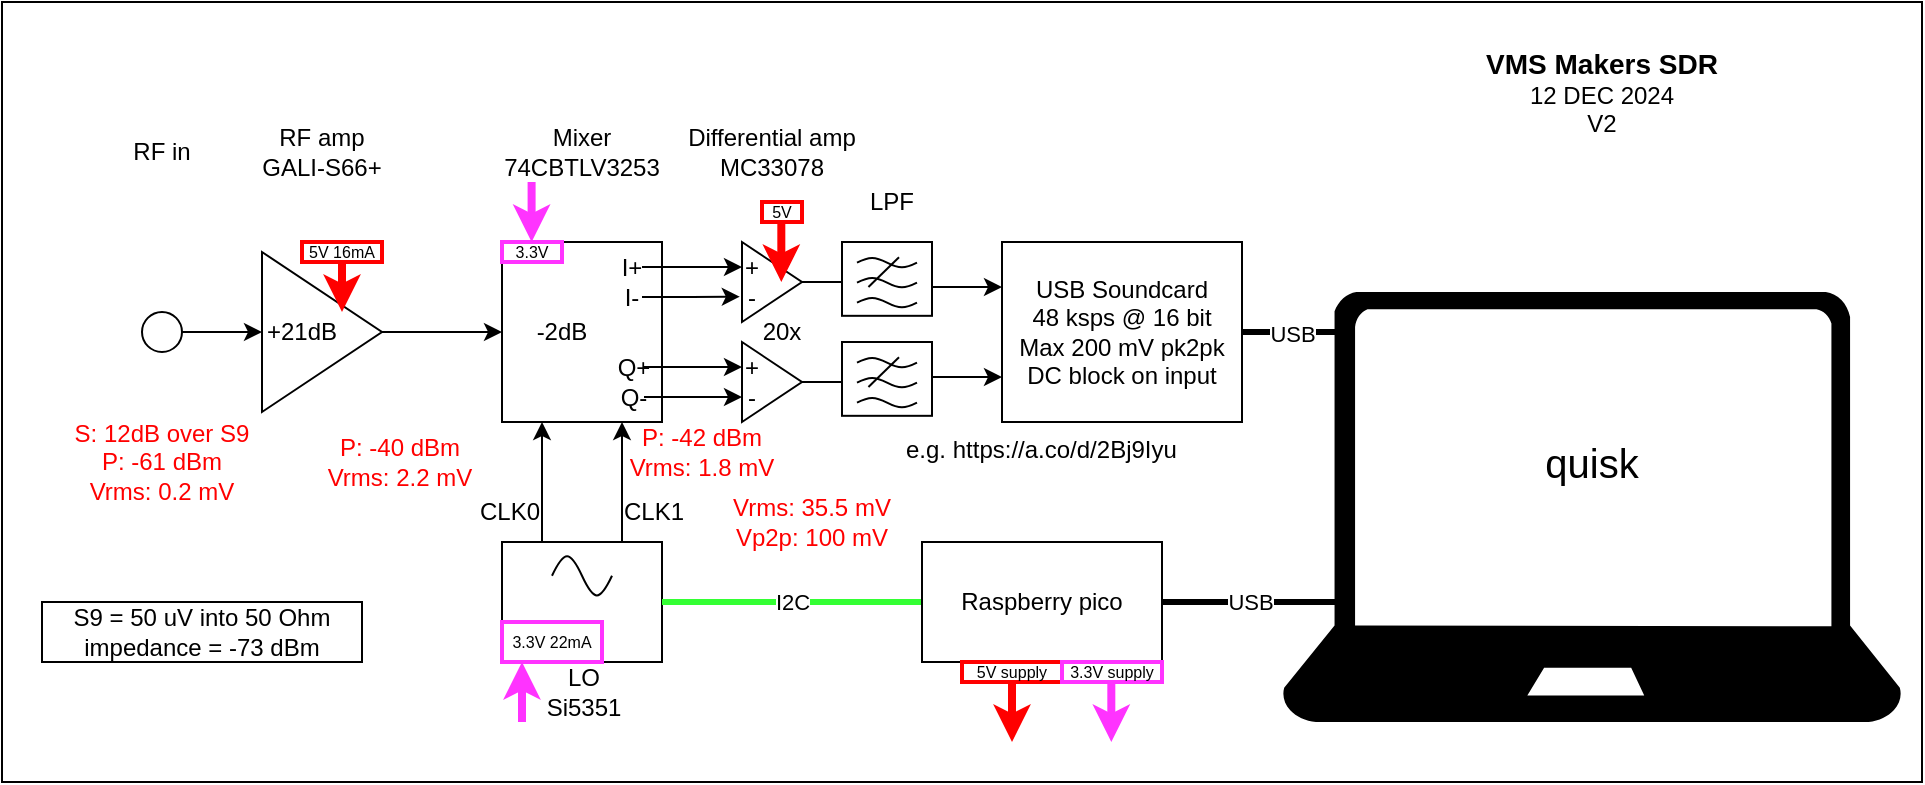 <mxfile version="25.0.1">
  <diagram name="Page-1" id="exrSRZbyWCuLeWy5kGIF">
    <mxGraphModel dx="819" dy="435" grid="1" gridSize="10" guides="1" tooltips="1" connect="1" arrows="1" fold="1" page="1" pageScale="1" pageWidth="1654" pageHeight="2336" math="0" shadow="0">
      <root>
        <mxCell id="0" />
        <mxCell id="1" parent="0" />
        <mxCell id="J2kzF_bCszdrZw01qx1C-28" value="" style="rounded=0;whiteSpace=wrap;html=1;" parent="1" vertex="1">
          <mxGeometry x="340" y="220" width="960" height="390" as="geometry" />
        </mxCell>
        <mxCell id="pN_VlRZfiD1Of6Uu_VtF-1" value="USB Soundcard&lt;div&gt;48 ksps @&amp;nbsp;&lt;span style=&quot;background-color: initial;&quot;&gt;16 bit&lt;/span&gt;&lt;/div&gt;&lt;div&gt;Max 200 mV pk2pk&lt;/div&gt;&lt;div&gt;DC block on input&lt;/div&gt;" style="rounded=0;whiteSpace=wrap;html=1;" parent="1" vertex="1">
          <mxGeometry x="840" y="340" width="120" height="90" as="geometry" />
        </mxCell>
        <mxCell id="pN_VlRZfiD1Of6Uu_VtF-2" value="e.g. https://a.co/d/2Bj9Iyu" style="text;whiteSpace=wrap;" parent="1" vertex="1">
          <mxGeometry x="790" y="430" width="150" height="30" as="geometry" />
        </mxCell>
        <mxCell id="pN_VlRZfiD1Of6Uu_VtF-11" style="edgeStyle=orthogonalEdgeStyle;rounded=0;orthogonalLoop=1;jettySize=auto;html=1;exitX=1;exitY=0.5;exitDx=0;exitDy=0;entryX=0;entryY=0.25;entryDx=0;entryDy=0;" parent="1" source="pN_VlRZfiD1Of6Uu_VtF-9" target="pN_VlRZfiD1Of6Uu_VtF-1" edge="1">
          <mxGeometry relative="1" as="geometry">
            <mxPoint x="800" y="362.5" as="targetPoint" />
            <Array as="points">
              <mxPoint x="770" y="360" />
              <mxPoint x="770" y="362" />
            </Array>
          </mxGeometry>
        </mxCell>
        <mxCell id="pN_VlRZfiD1Of6Uu_VtF-9" value="" style="triangle;whiteSpace=wrap;html=1;" parent="1" vertex="1">
          <mxGeometry x="710" y="340" width="30" height="40" as="geometry" />
        </mxCell>
        <mxCell id="pN_VlRZfiD1Of6Uu_VtF-12" style="edgeStyle=orthogonalEdgeStyle;rounded=0;orthogonalLoop=1;jettySize=auto;html=1;exitX=1;exitY=0.5;exitDx=0;exitDy=0;entryX=0;entryY=0.75;entryDx=0;entryDy=0;" parent="1" source="pN_VlRZfiD1Of6Uu_VtF-10" target="pN_VlRZfiD1Of6Uu_VtF-1" edge="1">
          <mxGeometry relative="1" as="geometry">
            <mxPoint x="800" y="408" as="targetPoint" />
          </mxGeometry>
        </mxCell>
        <mxCell id="pN_VlRZfiD1Of6Uu_VtF-10" value="" style="triangle;whiteSpace=wrap;html=1;" parent="1" vertex="1">
          <mxGeometry x="710" y="390" width="30" height="40" as="geometry" />
        </mxCell>
        <mxCell id="pN_VlRZfiD1Of6Uu_VtF-13" value="+&lt;div&gt;-&lt;/div&gt;" style="text;html=1;align=center;verticalAlign=middle;whiteSpace=wrap;rounded=0;" parent="1" vertex="1">
          <mxGeometry x="710" y="345" width="10" height="30" as="geometry" />
        </mxCell>
        <mxCell id="pN_VlRZfiD1Of6Uu_VtF-14" value="+&lt;div&gt;-&lt;/div&gt;" style="text;html=1;align=center;verticalAlign=middle;whiteSpace=wrap;rounded=0;" parent="1" vertex="1">
          <mxGeometry x="710" y="395" width="10" height="30" as="geometry" />
        </mxCell>
        <mxCell id="pN_VlRZfiD1Of6Uu_VtF-15" value="Differential amp&lt;div&gt;MC33078&lt;/div&gt;" style="text;html=1;align=center;verticalAlign=middle;whiteSpace=wrap;rounded=0;" parent="1" vertex="1">
          <mxGeometry x="675" y="280" width="100" height="30" as="geometry" />
        </mxCell>
        <mxCell id="pN_VlRZfiD1Of6Uu_VtF-16" value="" style="rounded=0;whiteSpace=wrap;html=1;" parent="1" vertex="1">
          <mxGeometry x="590" y="340" width="80" height="90" as="geometry" />
        </mxCell>
        <mxCell id="pN_VlRZfiD1Of6Uu_VtF-20" style="edgeStyle=orthogonalEdgeStyle;rounded=0;orthogonalLoop=1;jettySize=auto;html=1;exitX=1;exitY=0.25;exitDx=0;exitDy=0;entryX=0;entryY=0.25;entryDx=0;entryDy=0;" parent="1" source="pN_VlRZfiD1Of6Uu_VtF-17" target="pN_VlRZfiD1Of6Uu_VtF-13" edge="1">
          <mxGeometry relative="1" as="geometry" />
        </mxCell>
        <mxCell id="pN_VlRZfiD1Of6Uu_VtF-17" value="I+&lt;div&gt;I-&lt;/div&gt;" style="text;html=1;align=center;verticalAlign=middle;whiteSpace=wrap;rounded=0;" parent="1" vertex="1">
          <mxGeometry x="650" y="345" width="10" height="30" as="geometry" />
        </mxCell>
        <mxCell id="pN_VlRZfiD1Of6Uu_VtF-22" style="edgeStyle=orthogonalEdgeStyle;rounded=0;orthogonalLoop=1;jettySize=auto;html=1;exitX=1;exitY=0.25;exitDx=0;exitDy=0;entryX=0;entryY=0.25;entryDx=0;entryDy=0;" parent="1" source="pN_VlRZfiD1Of6Uu_VtF-18" target="pN_VlRZfiD1Of6Uu_VtF-14" edge="1">
          <mxGeometry relative="1" as="geometry" />
        </mxCell>
        <mxCell id="pN_VlRZfiD1Of6Uu_VtF-23" style="edgeStyle=orthogonalEdgeStyle;rounded=0;orthogonalLoop=1;jettySize=auto;html=1;exitX=1;exitY=0.75;exitDx=0;exitDy=0;entryX=0;entryY=0.75;entryDx=0;entryDy=0;" parent="1" source="pN_VlRZfiD1Of6Uu_VtF-18" target="pN_VlRZfiD1Of6Uu_VtF-14" edge="1">
          <mxGeometry relative="1" as="geometry" />
        </mxCell>
        <mxCell id="pN_VlRZfiD1Of6Uu_VtF-18" value="Q+&lt;div&gt;Q-&lt;/div&gt;" style="text;html=1;align=center;verticalAlign=middle;whiteSpace=wrap;rounded=0;" parent="1" vertex="1">
          <mxGeometry x="651" y="395" width="10" height="30" as="geometry" />
        </mxCell>
        <mxCell id="pN_VlRZfiD1Of6Uu_VtF-21" style="edgeStyle=orthogonalEdgeStyle;rounded=0;orthogonalLoop=1;jettySize=auto;html=1;exitX=1;exitY=0.75;exitDx=0;exitDy=0;entryX=-0.109;entryY=0.744;entryDx=0;entryDy=0;entryPerimeter=0;" parent="1" source="pN_VlRZfiD1Of6Uu_VtF-17" target="pN_VlRZfiD1Of6Uu_VtF-13" edge="1">
          <mxGeometry relative="1" as="geometry" />
        </mxCell>
        <mxCell id="pN_VlRZfiD1Of6Uu_VtF-25" style="edgeStyle=orthogonalEdgeStyle;rounded=0;orthogonalLoop=1;jettySize=auto;html=1;exitX=0.25;exitY=0;exitDx=0;exitDy=0;entryX=0.25;entryY=1;entryDx=0;entryDy=0;" parent="1" source="pN_VlRZfiD1Of6Uu_VtF-24" target="pN_VlRZfiD1Of6Uu_VtF-16" edge="1">
          <mxGeometry relative="1" as="geometry" />
        </mxCell>
        <mxCell id="pN_VlRZfiD1Of6Uu_VtF-26" style="edgeStyle=orthogonalEdgeStyle;rounded=0;orthogonalLoop=1;jettySize=auto;html=1;exitX=0.75;exitY=0;exitDx=0;exitDy=0;entryX=0.75;entryY=1;entryDx=0;entryDy=0;" parent="1" source="pN_VlRZfiD1Of6Uu_VtF-24" target="pN_VlRZfiD1Of6Uu_VtF-16" edge="1">
          <mxGeometry relative="1" as="geometry" />
        </mxCell>
        <mxCell id="pN_VlRZfiD1Of6Uu_VtF-24" value="" style="rounded=0;whiteSpace=wrap;html=1;" parent="1" vertex="1">
          <mxGeometry x="590" y="490" width="80" height="60" as="geometry" />
        </mxCell>
        <mxCell id="pN_VlRZfiD1Of6Uu_VtF-27" value="&lt;span style=&quot;background-color: initial;&quot;&gt;CLK0&lt;/span&gt;" style="text;html=1;align=center;verticalAlign=middle;whiteSpace=wrap;rounded=0;" parent="1" vertex="1">
          <mxGeometry x="589" y="460" width="10" height="30" as="geometry" />
        </mxCell>
        <mxCell id="pN_VlRZfiD1Of6Uu_VtF-28" value="CLK1" style="text;html=1;align=center;verticalAlign=middle;whiteSpace=wrap;rounded=0;" parent="1" vertex="1">
          <mxGeometry x="661" y="460" width="10" height="30" as="geometry" />
        </mxCell>
        <mxCell id="pN_VlRZfiD1Of6Uu_VtF-29" value="Mixer&lt;div&gt;74CBTLV3253&lt;/div&gt;" style="text;html=1;align=center;verticalAlign=middle;whiteSpace=wrap;rounded=0;" parent="1" vertex="1">
          <mxGeometry x="580" y="280" width="100" height="30" as="geometry" />
        </mxCell>
        <mxCell id="pN_VlRZfiD1Of6Uu_VtF-31" style="edgeStyle=orthogonalEdgeStyle;rounded=0;orthogonalLoop=1;jettySize=auto;html=1;exitX=1;exitY=0.5;exitDx=0;exitDy=0;entryX=0;entryY=0.5;entryDx=0;entryDy=0;" parent="1" source="pN_VlRZfiD1Of6Uu_VtF-30" target="pN_VlRZfiD1Of6Uu_VtF-16" edge="1">
          <mxGeometry relative="1" as="geometry" />
        </mxCell>
        <mxCell id="pN_VlRZfiD1Of6Uu_VtF-30" value="" style="triangle;whiteSpace=wrap;html=1;" parent="1" vertex="1">
          <mxGeometry x="470" y="345" width="60" height="80" as="geometry" />
        </mxCell>
        <mxCell id="pN_VlRZfiD1Of6Uu_VtF-32" value="RF amp&lt;div&gt;GALI-S66+&lt;/div&gt;" style="text;html=1;align=center;verticalAlign=middle;whiteSpace=wrap;rounded=0;" parent="1" vertex="1">
          <mxGeometry x="450" y="280" width="100" height="30" as="geometry" />
        </mxCell>
        <mxCell id="pN_VlRZfiD1Of6Uu_VtF-34" style="edgeStyle=orthogonalEdgeStyle;rounded=0;orthogonalLoop=1;jettySize=auto;html=1;exitX=1;exitY=0.5;exitDx=0;exitDy=0;entryX=0;entryY=0.5;entryDx=0;entryDy=0;" parent="1" source="pN_VlRZfiD1Of6Uu_VtF-33" target="pN_VlRZfiD1Of6Uu_VtF-30" edge="1">
          <mxGeometry relative="1" as="geometry" />
        </mxCell>
        <mxCell id="pN_VlRZfiD1Of6Uu_VtF-33" value="" style="ellipse;whiteSpace=wrap;html=1;aspect=fixed;" parent="1" vertex="1">
          <mxGeometry x="410" y="375" width="20" height="20" as="geometry" />
        </mxCell>
        <mxCell id="pN_VlRZfiD1Of6Uu_VtF-35" value="RF in" style="text;html=1;align=center;verticalAlign=middle;whiteSpace=wrap;rounded=0;" parent="1" vertex="1">
          <mxGeometry x="390" y="280" width="60" height="30" as="geometry" />
        </mxCell>
        <mxCell id="pN_VlRZfiD1Of6Uu_VtF-36" value="S9 = 50 uV into 50 Ohm impedance = -73 dBm" style="text;html=1;align=center;verticalAlign=middle;whiteSpace=wrap;rounded=0;strokeColor=default;" parent="1" vertex="1">
          <mxGeometry x="360" y="520" width="160" height="30" as="geometry" />
        </mxCell>
        <mxCell id="pN_VlRZfiD1Of6Uu_VtF-38" value="I2C" style="edgeStyle=orthogonalEdgeStyle;rounded=0;orthogonalLoop=1;jettySize=auto;html=1;exitX=0;exitY=0.5;exitDx=0;exitDy=0;entryX=1;entryY=0.5;entryDx=0;entryDy=0;endArrow=none;endFill=0;strokeColor=#33FF33;strokeWidth=3;" parent="1" source="pN_VlRZfiD1Of6Uu_VtF-37" target="pN_VlRZfiD1Of6Uu_VtF-24" edge="1">
          <mxGeometry relative="1" as="geometry" />
        </mxCell>
        <mxCell id="pN_VlRZfiD1Of6Uu_VtF-39" value="USB" style="edgeStyle=orthogonalEdgeStyle;rounded=0;orthogonalLoop=1;jettySize=auto;html=1;exitX=1;exitY=0.5;exitDx=0;exitDy=0;entryX=-0.007;entryY=0.818;entryDx=0;entryDy=0;entryPerimeter=0;strokeWidth=3;endArrow=none;endFill=0;" parent="1" source="pN_VlRZfiD1Of6Uu_VtF-37" edge="1">
          <mxGeometry relative="1" as="geometry">
            <mxPoint x="1008.46" y="519.96" as="targetPoint" />
          </mxGeometry>
        </mxCell>
        <mxCell id="pN_VlRZfiD1Of6Uu_VtF-37" value="Raspberry pico" style="rounded=0;whiteSpace=wrap;html=1;" parent="1" vertex="1">
          <mxGeometry x="800" y="490" width="120" height="60" as="geometry" />
        </mxCell>
        <mxCell id="pN_VlRZfiD1Of6Uu_VtF-41" value="USB" style="edgeStyle=orthogonalEdgeStyle;rounded=0;orthogonalLoop=1;jettySize=auto;html=1;exitX=1;exitY=0.5;exitDx=0;exitDy=0;endArrow=none;endFill=0;strokeWidth=3;" parent="1" source="pN_VlRZfiD1Of6Uu_VtF-1" edge="1">
          <mxGeometry relative="1" as="geometry">
            <mxPoint x="1010" y="385" as="targetPoint" />
          </mxGeometry>
        </mxCell>
        <mxCell id="J2kzF_bCszdrZw01qx1C-1" value="&lt;font&gt;+21dB&lt;/font&gt;" style="text;html=1;align=center;verticalAlign=middle;whiteSpace=wrap;rounded=0;fontColor=#000000;" parent="1" vertex="1">
          <mxGeometry x="460" y="370" width="60" height="30" as="geometry" />
        </mxCell>
        <mxCell id="J2kzF_bCszdrZw01qx1C-2" value="&lt;font&gt;-2dB&lt;/font&gt;" style="text;html=1;align=center;verticalAlign=middle;whiteSpace=wrap;rounded=0;fontColor=#000000;" parent="1" vertex="1">
          <mxGeometry x="590" y="370" width="60" height="30" as="geometry" />
        </mxCell>
        <mxCell id="J2kzF_bCszdrZw01qx1C-3" value="&lt;font&gt;20x&lt;/font&gt;" style="text;html=1;align=center;verticalAlign=middle;whiteSpace=wrap;rounded=0;fontColor=#000000;" parent="1" vertex="1">
          <mxGeometry x="705" y="370" width="50" height="30" as="geometry" />
        </mxCell>
        <mxCell id="J2kzF_bCszdrZw01qx1C-4" value="S: 12dB over S9&lt;div&gt;P: -61 dBm&lt;/div&gt;&lt;div&gt;Vrms: 0.2&lt;span style=&quot;background-color: initial;&quot;&gt;&amp;nbsp;mV&lt;/span&gt;&lt;/div&gt;" style="text;html=1;align=center;verticalAlign=middle;whiteSpace=wrap;rounded=0;fontColor=#FF0000;" parent="1" vertex="1">
          <mxGeometry x="360" y="435" width="120" height="30" as="geometry" />
        </mxCell>
        <mxCell id="J2kzF_bCszdrZw01qx1C-5" value="&lt;div&gt;P: -40 dBm&lt;/div&gt;&lt;div&gt;Vrms: 2.2&lt;span style=&quot;background-color: initial;&quot;&gt;&amp;nbsp;mV&lt;/span&gt;&lt;/div&gt;" style="text;html=1;align=center;verticalAlign=middle;whiteSpace=wrap;rounded=0;fontColor=#FF0000;" parent="1" vertex="1">
          <mxGeometry x="479" y="435" width="120" height="30" as="geometry" />
        </mxCell>
        <mxCell id="J2kzF_bCszdrZw01qx1C-6" value="&lt;div&gt;P: -42 dBm&lt;/div&gt;&lt;div&gt;Vrms: 1.8&lt;span style=&quot;background-color: initial;&quot;&gt;&amp;nbsp;mV&lt;/span&gt;&lt;/div&gt;" style="text;html=1;align=center;verticalAlign=middle;whiteSpace=wrap;rounded=0;fontColor=#FF0000;" parent="1" vertex="1">
          <mxGeometry x="630" y="430" width="120" height="30" as="geometry" />
        </mxCell>
        <mxCell id="J2kzF_bCszdrZw01qx1C-7" value="&lt;div&gt;&lt;span style=&quot;background-color: initial;&quot;&gt;Vrms: 35.5&lt;/span&gt;&lt;span style=&quot;background-color: initial;&quot;&gt;&amp;nbsp;mV&lt;/span&gt;&lt;br&gt;&lt;/div&gt;&lt;div&gt;&lt;span style=&quot;background-color: initial;&quot;&gt;Vp2p: 100 mV&lt;/span&gt;&lt;/div&gt;" style="text;html=1;align=center;verticalAlign=middle;whiteSpace=wrap;rounded=0;fontColor=#FF0000;" parent="1" vertex="1">
          <mxGeometry x="685" y="465" width="120" height="30" as="geometry" />
        </mxCell>
        <mxCell id="J2kzF_bCszdrZw01qx1C-8" value="" style="verticalLabelPosition=bottom;html=1;verticalAlign=top;align=center;strokeColor=none;fillColor=#000000;shape=mxgraph.azure.laptop;pointerEvents=1;" parent="1" vertex="1">
          <mxGeometry x="980" y="365" width="310" height="215" as="geometry" />
        </mxCell>
        <mxCell id="J2kzF_bCszdrZw01qx1C-9" value="3.3V 22mA" style="text;html=1;align=center;verticalAlign=middle;whiteSpace=wrap;rounded=0;strokeColor=#FF33FF;strokeWidth=2;fontSize=8;fillColor=default;" parent="1" vertex="1">
          <mxGeometry x="590" y="530" width="50" height="20" as="geometry" />
        </mxCell>
        <mxCell id="J2kzF_bCszdrZw01qx1C-10" value="quisk" style="text;html=1;align=center;verticalAlign=middle;whiteSpace=wrap;rounded=0;fontSize=20;" parent="1" vertex="1">
          <mxGeometry x="1105" y="435" width="60" height="30" as="geometry" />
        </mxCell>
        <mxCell id="J2kzF_bCszdrZw01qx1C-11" value="3.3V" style="text;html=1;align=center;verticalAlign=middle;whiteSpace=wrap;rounded=0;strokeColor=#FF33FF;strokeWidth=2;fontSize=8;fillColor=default;" parent="1" vertex="1">
          <mxGeometry x="590" y="340" width="30" height="10" as="geometry" />
        </mxCell>
        <mxCell id="J2kzF_bCszdrZw01qx1C-12" value="&lt;div&gt;LO&lt;/div&gt;Si5351" style="text;html=1;align=center;verticalAlign=middle;whiteSpace=wrap;rounded=0;" parent="1" vertex="1">
          <mxGeometry x="601" y="550" width="60" height="30" as="geometry" />
        </mxCell>
        <mxCell id="J2kzF_bCszdrZw01qx1C-21" style="edgeStyle=orthogonalEdgeStyle;rounded=0;orthogonalLoop=1;jettySize=auto;html=1;exitX=0.5;exitY=1;exitDx=0;exitDy=0;strokeColor=#FF0000;strokeWidth=4;" parent="1" source="J2kzF_bCszdrZw01qx1C-18" edge="1">
          <mxGeometry relative="1" as="geometry">
            <mxPoint x="845" y="590" as="targetPoint" />
          </mxGeometry>
        </mxCell>
        <mxCell id="J2kzF_bCszdrZw01qx1C-18" value="5V supply" style="text;html=1;align=center;verticalAlign=middle;whiteSpace=wrap;rounded=0;strokeColor=#FF0000;strokeWidth=2;fontSize=8;fillColor=default;" parent="1" vertex="1">
          <mxGeometry x="820" y="550" width="50" height="10" as="geometry" />
        </mxCell>
        <mxCell id="J2kzF_bCszdrZw01qx1C-19" value="3.3V supply" style="text;html=1;align=center;verticalAlign=middle;whiteSpace=wrap;rounded=0;strokeColor=#FF33FF;strokeWidth=2;fontSize=8;fillColor=default;" parent="1" vertex="1">
          <mxGeometry x="870" y="550" width="50" height="10" as="geometry" />
        </mxCell>
        <mxCell id="J2kzF_bCszdrZw01qx1C-22" style="edgeStyle=orthogonalEdgeStyle;rounded=0;orthogonalLoop=1;jettySize=auto;html=1;exitX=0.5;exitY=1;exitDx=0;exitDy=0;strokeColor=#FF0000;strokeWidth=4;" parent="1" edge="1">
          <mxGeometry relative="1" as="geometry">
            <mxPoint x="510" y="375" as="targetPoint" />
            <mxPoint x="510" y="345" as="sourcePoint" />
          </mxGeometry>
        </mxCell>
        <mxCell id="J2kzF_bCszdrZw01qx1C-23" style="edgeStyle=orthogonalEdgeStyle;rounded=0;orthogonalLoop=1;jettySize=auto;html=1;exitX=0.5;exitY=1;exitDx=0;exitDy=0;strokeColor=#FF0000;strokeWidth=4;" parent="1" edge="1">
          <mxGeometry relative="1" as="geometry">
            <mxPoint x="729.66" y="360" as="targetPoint" />
            <mxPoint x="729.66" y="330" as="sourcePoint" />
          </mxGeometry>
        </mxCell>
        <mxCell id="J2kzF_bCszdrZw01qx1C-14" value="5V 16mA" style="text;html=1;align=center;verticalAlign=middle;whiteSpace=wrap;rounded=0;strokeColor=#FF0000;strokeWidth=2;fontSize=8;fillColor=default;" parent="1" vertex="1">
          <mxGeometry x="490" y="340" width="40" height="10" as="geometry" />
        </mxCell>
        <mxCell id="J2kzF_bCszdrZw01qx1C-13" value="5V" style="text;html=1;align=center;verticalAlign=middle;whiteSpace=wrap;rounded=0;strokeColor=#FF0000;strokeWidth=2;fillColor=default;fontSize=8;" parent="1" vertex="1">
          <mxGeometry x="720" y="320" width="20" height="10" as="geometry" />
        </mxCell>
        <mxCell id="J2kzF_bCszdrZw01qx1C-24" style="edgeStyle=orthogonalEdgeStyle;rounded=0;orthogonalLoop=1;jettySize=auto;html=1;exitX=0.5;exitY=1;exitDx=0;exitDy=0;strokeColor=#FF33FF;strokeWidth=4;" parent="1" edge="1">
          <mxGeometry relative="1" as="geometry">
            <mxPoint x="894.66" y="590" as="targetPoint" />
            <mxPoint x="894.66" y="560" as="sourcePoint" />
          </mxGeometry>
        </mxCell>
        <mxCell id="J2kzF_bCszdrZw01qx1C-25" style="edgeStyle=orthogonalEdgeStyle;rounded=0;orthogonalLoop=1;jettySize=auto;html=1;exitX=0.5;exitY=1;exitDx=0;exitDy=0;strokeColor=#FF33FF;strokeWidth=4;" parent="1" edge="1">
          <mxGeometry relative="1" as="geometry">
            <mxPoint x="600" y="550" as="targetPoint" />
            <mxPoint x="600" y="580" as="sourcePoint" />
          </mxGeometry>
        </mxCell>
        <mxCell id="J2kzF_bCszdrZw01qx1C-26" style="edgeStyle=orthogonalEdgeStyle;rounded=0;orthogonalLoop=1;jettySize=auto;html=1;exitX=0.5;exitY=1;exitDx=0;exitDy=0;strokeColor=#FF33FF;strokeWidth=4;" parent="1" edge="1">
          <mxGeometry relative="1" as="geometry">
            <mxPoint x="604.8" y="340" as="targetPoint" />
            <mxPoint x="604.8" y="310" as="sourcePoint" />
          </mxGeometry>
        </mxCell>
        <mxCell id="J2kzF_bCszdrZw01qx1C-27" value="" style="pointerEvents=1;verticalLabelPosition=bottom;shadow=0;dashed=0;align=center;html=1;verticalAlign=top;shape=mxgraph.electrical.waveforms.sine_wave;" parent="1" vertex="1">
          <mxGeometry x="615" y="493.82" width="30" height="26.18" as="geometry" />
        </mxCell>
        <mxCell id="J2kzF_bCszdrZw01qx1C-29" value="&lt;font style=&quot;font-size: 14px;&quot;&gt;&lt;b&gt;VMS Makers SDR&lt;/b&gt;&lt;/font&gt;&lt;div&gt;12 DEC 2024&lt;/div&gt;&lt;div&gt;V2&lt;/div&gt;" style="text;html=1;align=center;verticalAlign=middle;whiteSpace=wrap;rounded=0;" parent="1" vertex="1">
          <mxGeometry x="1050" y="240" width="180" height="50" as="geometry" />
        </mxCell>
        <mxCell id="UrLYCEJecuZ1edr53eVs-6" value="" style="group" parent="1" vertex="1" connectable="0">
          <mxGeometry x="760" y="340" width="45" height="36.91" as="geometry" />
        </mxCell>
        <mxCell id="UrLYCEJecuZ1edr53eVs-5" value="" style="rounded=0;whiteSpace=wrap;html=1;" parent="UrLYCEJecuZ1edr53eVs-6" vertex="1">
          <mxGeometry width="45" height="36.91" as="geometry" />
        </mxCell>
        <mxCell id="UrLYCEJecuZ1edr53eVs-1" value="" style="pointerEvents=1;verticalLabelPosition=bottom;shadow=0;dashed=0;align=center;html=1;verticalAlign=top;shape=mxgraph.electrical.waveforms.sine_wave;" parent="UrLYCEJecuZ1edr53eVs-6" vertex="1">
          <mxGeometry x="7.5" y="7.28" width="30" height="6.18" as="geometry" />
        </mxCell>
        <mxCell id="UrLYCEJecuZ1edr53eVs-2" value="" style="pointerEvents=1;verticalLabelPosition=bottom;shadow=0;dashed=0;align=center;html=1;verticalAlign=top;shape=mxgraph.electrical.waveforms.sine_wave;" parent="UrLYCEJecuZ1edr53eVs-6" vertex="1">
          <mxGeometry x="7.5" y="17.28" width="30" height="6.18" as="geometry" />
        </mxCell>
        <mxCell id="UrLYCEJecuZ1edr53eVs-3" value="" style="pointerEvents=1;verticalLabelPosition=bottom;shadow=0;dashed=0;align=center;html=1;verticalAlign=top;shape=mxgraph.electrical.waveforms.sine_wave;" parent="UrLYCEJecuZ1edr53eVs-6" vertex="1">
          <mxGeometry x="7.5" y="27.28" width="30" height="6.18" as="geometry" />
        </mxCell>
        <mxCell id="UrLYCEJecuZ1edr53eVs-4" value="" style="endArrow=none;html=1;rounded=0;exitX=0.191;exitY=0.846;exitDx=0;exitDy=0;exitPerimeter=0;entryX=0.7;entryY=0.049;entryDx=0;entryDy=0;entryPerimeter=0;" parent="UrLYCEJecuZ1edr53eVs-6" source="UrLYCEJecuZ1edr53eVs-2" target="UrLYCEJecuZ1edr53eVs-1" edge="1">
          <mxGeometry width="50" height="50" relative="1" as="geometry">
            <mxPoint x="-17.5" y="53.46" as="sourcePoint" />
            <mxPoint x="32.5" y="3.46" as="targetPoint" />
          </mxGeometry>
        </mxCell>
        <mxCell id="UrLYCEJecuZ1edr53eVs-9" value="" style="group" parent="1" vertex="1" connectable="0">
          <mxGeometry x="760" y="390" width="45" height="36.91" as="geometry" />
        </mxCell>
        <mxCell id="UrLYCEJecuZ1edr53eVs-10" value="" style="rounded=0;whiteSpace=wrap;html=1;" parent="UrLYCEJecuZ1edr53eVs-9" vertex="1">
          <mxGeometry width="45" height="36.91" as="geometry" />
        </mxCell>
        <mxCell id="UrLYCEJecuZ1edr53eVs-11" value="" style="pointerEvents=1;verticalLabelPosition=bottom;shadow=0;dashed=0;align=center;html=1;verticalAlign=top;shape=mxgraph.electrical.waveforms.sine_wave;" parent="UrLYCEJecuZ1edr53eVs-9" vertex="1">
          <mxGeometry x="7.5" y="7.28" width="30" height="6.18" as="geometry" />
        </mxCell>
        <mxCell id="UrLYCEJecuZ1edr53eVs-12" value="" style="pointerEvents=1;verticalLabelPosition=bottom;shadow=0;dashed=0;align=center;html=1;verticalAlign=top;shape=mxgraph.electrical.waveforms.sine_wave;" parent="UrLYCEJecuZ1edr53eVs-9" vertex="1">
          <mxGeometry x="7.5" y="17.28" width="30" height="6.18" as="geometry" />
        </mxCell>
        <mxCell id="UrLYCEJecuZ1edr53eVs-13" value="" style="pointerEvents=1;verticalLabelPosition=bottom;shadow=0;dashed=0;align=center;html=1;verticalAlign=top;shape=mxgraph.electrical.waveforms.sine_wave;" parent="UrLYCEJecuZ1edr53eVs-9" vertex="1">
          <mxGeometry x="7.5" y="27.28" width="30" height="6.18" as="geometry" />
        </mxCell>
        <mxCell id="UrLYCEJecuZ1edr53eVs-14" value="" style="endArrow=none;html=1;rounded=0;exitX=0.191;exitY=0.846;exitDx=0;exitDy=0;exitPerimeter=0;entryX=0.7;entryY=0.049;entryDx=0;entryDy=0;entryPerimeter=0;" parent="UrLYCEJecuZ1edr53eVs-9" source="UrLYCEJecuZ1edr53eVs-12" target="UrLYCEJecuZ1edr53eVs-11" edge="1">
          <mxGeometry width="50" height="50" relative="1" as="geometry">
            <mxPoint x="-17.5" y="53.46" as="sourcePoint" />
            <mxPoint x="32.5" y="3.46" as="targetPoint" />
          </mxGeometry>
        </mxCell>
        <mxCell id="UrLYCEJecuZ1edr53eVs-15" value="LPF" style="text;html=1;align=center;verticalAlign=middle;whiteSpace=wrap;rounded=0;" parent="1" vertex="1">
          <mxGeometry x="760" y="310" width="50" height="20" as="geometry" />
        </mxCell>
      </root>
    </mxGraphModel>
  </diagram>
</mxfile>
